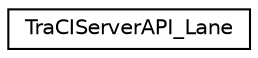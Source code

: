 digraph "Graphical Class Hierarchy"
{
  edge [fontname="Helvetica",fontsize="10",labelfontname="Helvetica",labelfontsize="10"];
  node [fontname="Helvetica",fontsize="10",shape=record];
  rankdir="LR";
  Node0 [label="TraCIServerAPI_Lane",height=0.2,width=0.4,color="black", fillcolor="white", style="filled",URL="$dd/d65/class_tra_c_i_server_a_p_i___lane.html",tooltip="APIs for getting/setting lane values via TraCI. "];
}
